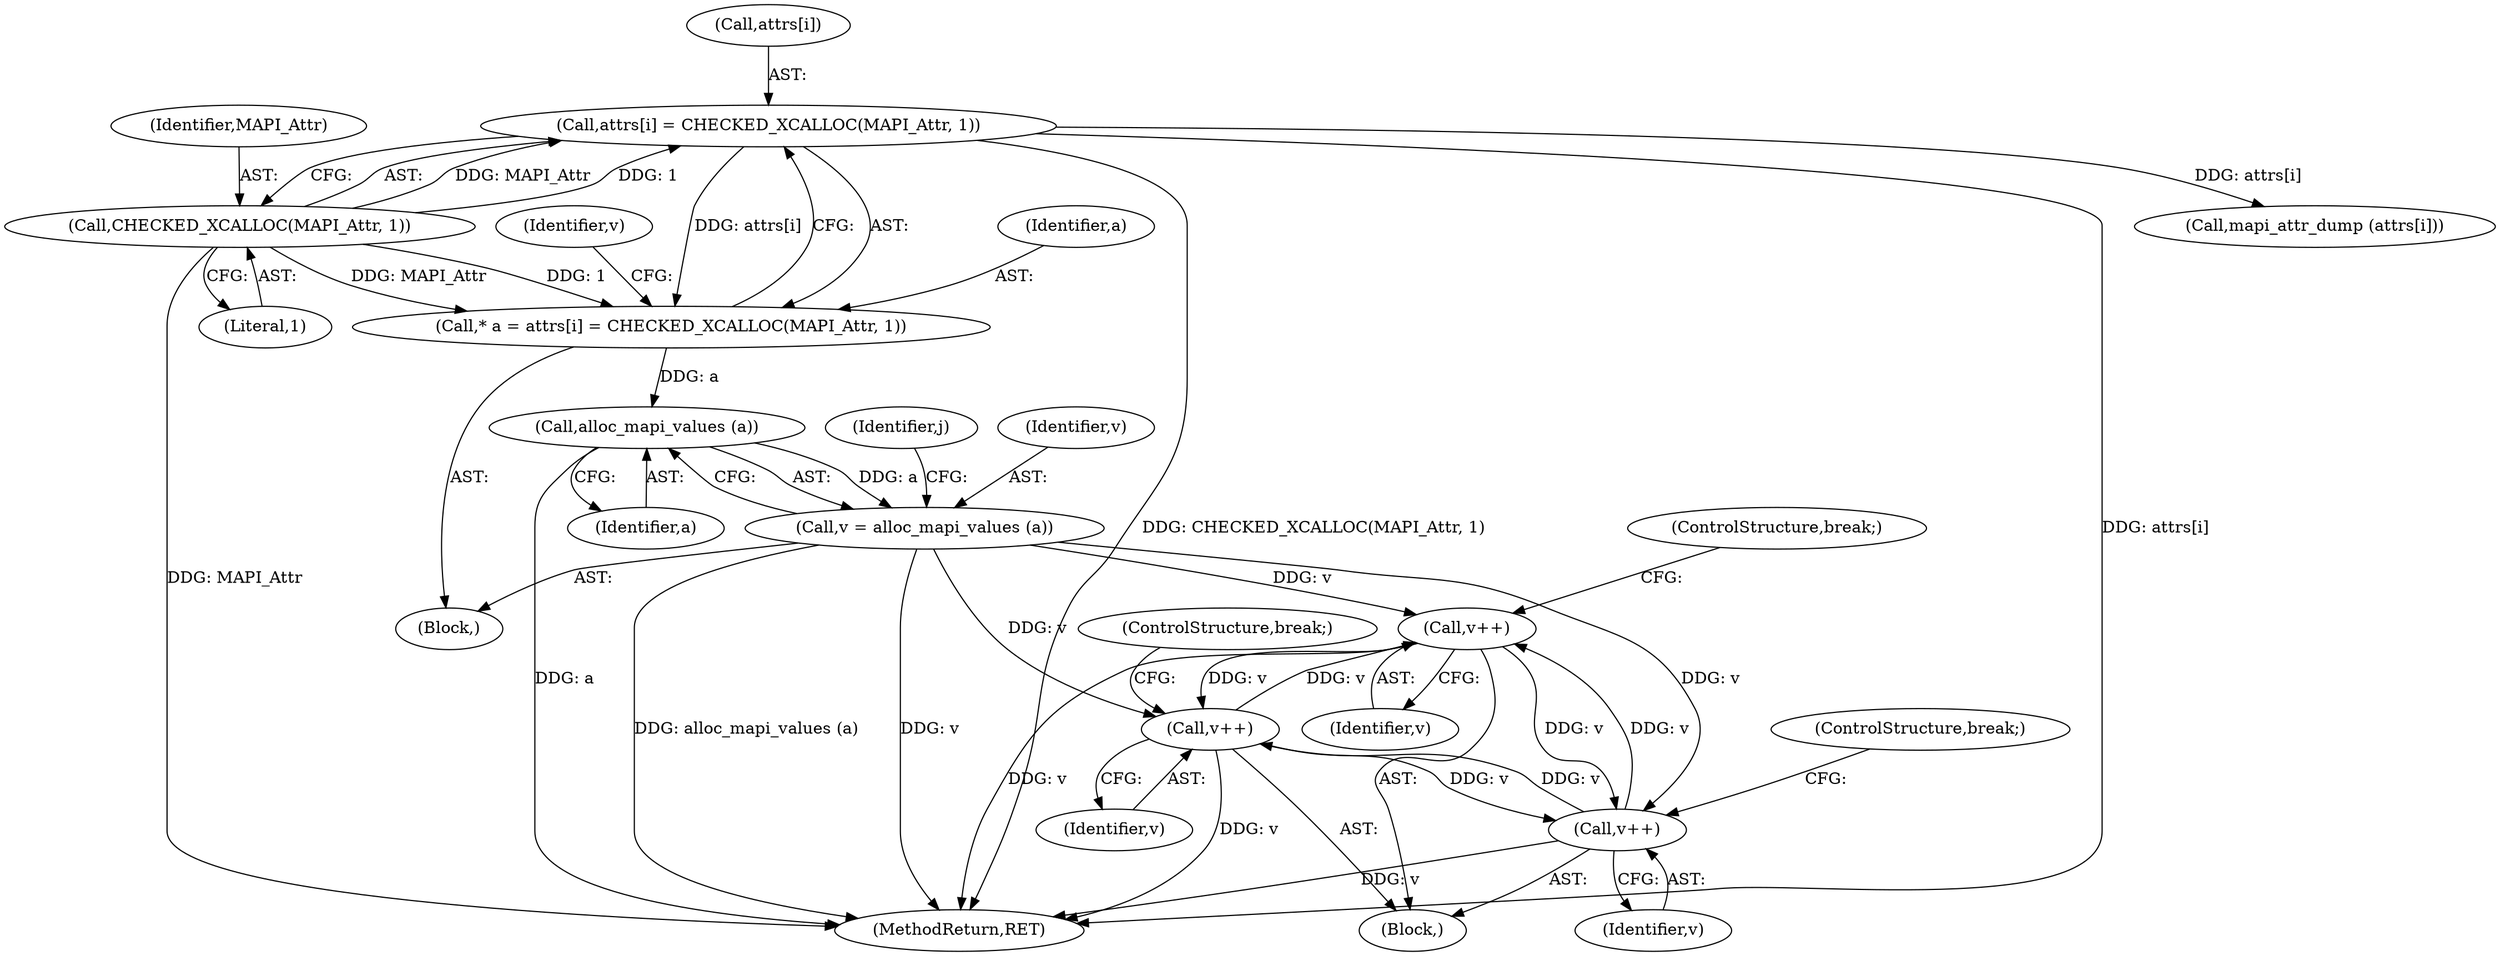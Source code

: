 digraph "0_tnef_1a17af1ed0c791aec44dbdc9eab91218cc1e335a@pointer" {
"1000432" [label="(Call,alloc_mapi_values (a))"];
"1000163" [label="(Call,* a = attrs[i] = CHECKED_XCALLOC(MAPI_Attr, 1))"];
"1000165" [label="(Call,attrs[i] = CHECKED_XCALLOC(MAPI_Attr, 1))"];
"1000169" [label="(Call,CHECKED_XCALLOC(MAPI_Attr, 1))"];
"1000430" [label="(Call,v = alloc_mapi_values (a))"];
"1000496" [label="(Call,v++)"];
"1000568" [label="(Call,v++)"];
"1000718" [label="(Call,v++)"];
"1000570" [label="(ControlStructure,break;)"];
"1000161" [label="(Block,)"];
"1000718" [label="(Call,v++)"];
"1000496" [label="(Call,v++)"];
"1000758" [label="(MethodReturn,RET)"];
"1000719" [label="(Identifier,v)"];
"1000436" [label="(Identifier,j)"];
"1000568" [label="(Call,v++)"];
"1000166" [label="(Call,attrs[i])"];
"1000569" [label="(Identifier,v)"];
"1000433" [label="(Identifier,a)"];
"1000164" [label="(Identifier,a)"];
"1000174" [label="(Identifier,v)"];
"1000171" [label="(Literal,1)"];
"1000498" [label="(ControlStructure,break;)"];
"1000431" [label="(Identifier,v)"];
"1000170" [label="(Identifier,MAPI_Attr)"];
"1000432" [label="(Call,alloc_mapi_values (a))"];
"1000747" [label="(Call,mapi_attr_dump (attrs[i]))"];
"1000497" [label="(Identifier,v)"];
"1000163" [label="(Call,* a = attrs[i] = CHECKED_XCALLOC(MAPI_Attr, 1))"];
"1000450" [label="(Block,)"];
"1000430" [label="(Call,v = alloc_mapi_values (a))"];
"1000720" [label="(ControlStructure,break;)"];
"1000169" [label="(Call,CHECKED_XCALLOC(MAPI_Attr, 1))"];
"1000165" [label="(Call,attrs[i] = CHECKED_XCALLOC(MAPI_Attr, 1))"];
"1000432" -> "1000430"  [label="AST: "];
"1000432" -> "1000433"  [label="CFG: "];
"1000433" -> "1000432"  [label="AST: "];
"1000430" -> "1000432"  [label="CFG: "];
"1000432" -> "1000758"  [label="DDG: a"];
"1000432" -> "1000430"  [label="DDG: a"];
"1000163" -> "1000432"  [label="DDG: a"];
"1000163" -> "1000161"  [label="AST: "];
"1000163" -> "1000165"  [label="CFG: "];
"1000164" -> "1000163"  [label="AST: "];
"1000165" -> "1000163"  [label="AST: "];
"1000174" -> "1000163"  [label="CFG: "];
"1000165" -> "1000163"  [label="DDG: attrs[i]"];
"1000169" -> "1000163"  [label="DDG: MAPI_Attr"];
"1000169" -> "1000163"  [label="DDG: 1"];
"1000165" -> "1000169"  [label="CFG: "];
"1000166" -> "1000165"  [label="AST: "];
"1000169" -> "1000165"  [label="AST: "];
"1000165" -> "1000758"  [label="DDG: CHECKED_XCALLOC(MAPI_Attr, 1)"];
"1000165" -> "1000758"  [label="DDG: attrs[i]"];
"1000169" -> "1000165"  [label="DDG: MAPI_Attr"];
"1000169" -> "1000165"  [label="DDG: 1"];
"1000165" -> "1000747"  [label="DDG: attrs[i]"];
"1000169" -> "1000171"  [label="CFG: "];
"1000170" -> "1000169"  [label="AST: "];
"1000171" -> "1000169"  [label="AST: "];
"1000169" -> "1000758"  [label="DDG: MAPI_Attr"];
"1000430" -> "1000161"  [label="AST: "];
"1000431" -> "1000430"  [label="AST: "];
"1000436" -> "1000430"  [label="CFG: "];
"1000430" -> "1000758"  [label="DDG: alloc_mapi_values (a)"];
"1000430" -> "1000758"  [label="DDG: v"];
"1000430" -> "1000496"  [label="DDG: v"];
"1000430" -> "1000568"  [label="DDG: v"];
"1000430" -> "1000718"  [label="DDG: v"];
"1000496" -> "1000450"  [label="AST: "];
"1000496" -> "1000497"  [label="CFG: "];
"1000497" -> "1000496"  [label="AST: "];
"1000498" -> "1000496"  [label="CFG: "];
"1000496" -> "1000758"  [label="DDG: v"];
"1000568" -> "1000496"  [label="DDG: v"];
"1000718" -> "1000496"  [label="DDG: v"];
"1000496" -> "1000568"  [label="DDG: v"];
"1000496" -> "1000718"  [label="DDG: v"];
"1000568" -> "1000450"  [label="AST: "];
"1000568" -> "1000569"  [label="CFG: "];
"1000569" -> "1000568"  [label="AST: "];
"1000570" -> "1000568"  [label="CFG: "];
"1000568" -> "1000758"  [label="DDG: v"];
"1000718" -> "1000568"  [label="DDG: v"];
"1000568" -> "1000718"  [label="DDG: v"];
"1000718" -> "1000450"  [label="AST: "];
"1000718" -> "1000719"  [label="CFG: "];
"1000719" -> "1000718"  [label="AST: "];
"1000720" -> "1000718"  [label="CFG: "];
"1000718" -> "1000758"  [label="DDG: v"];
}
